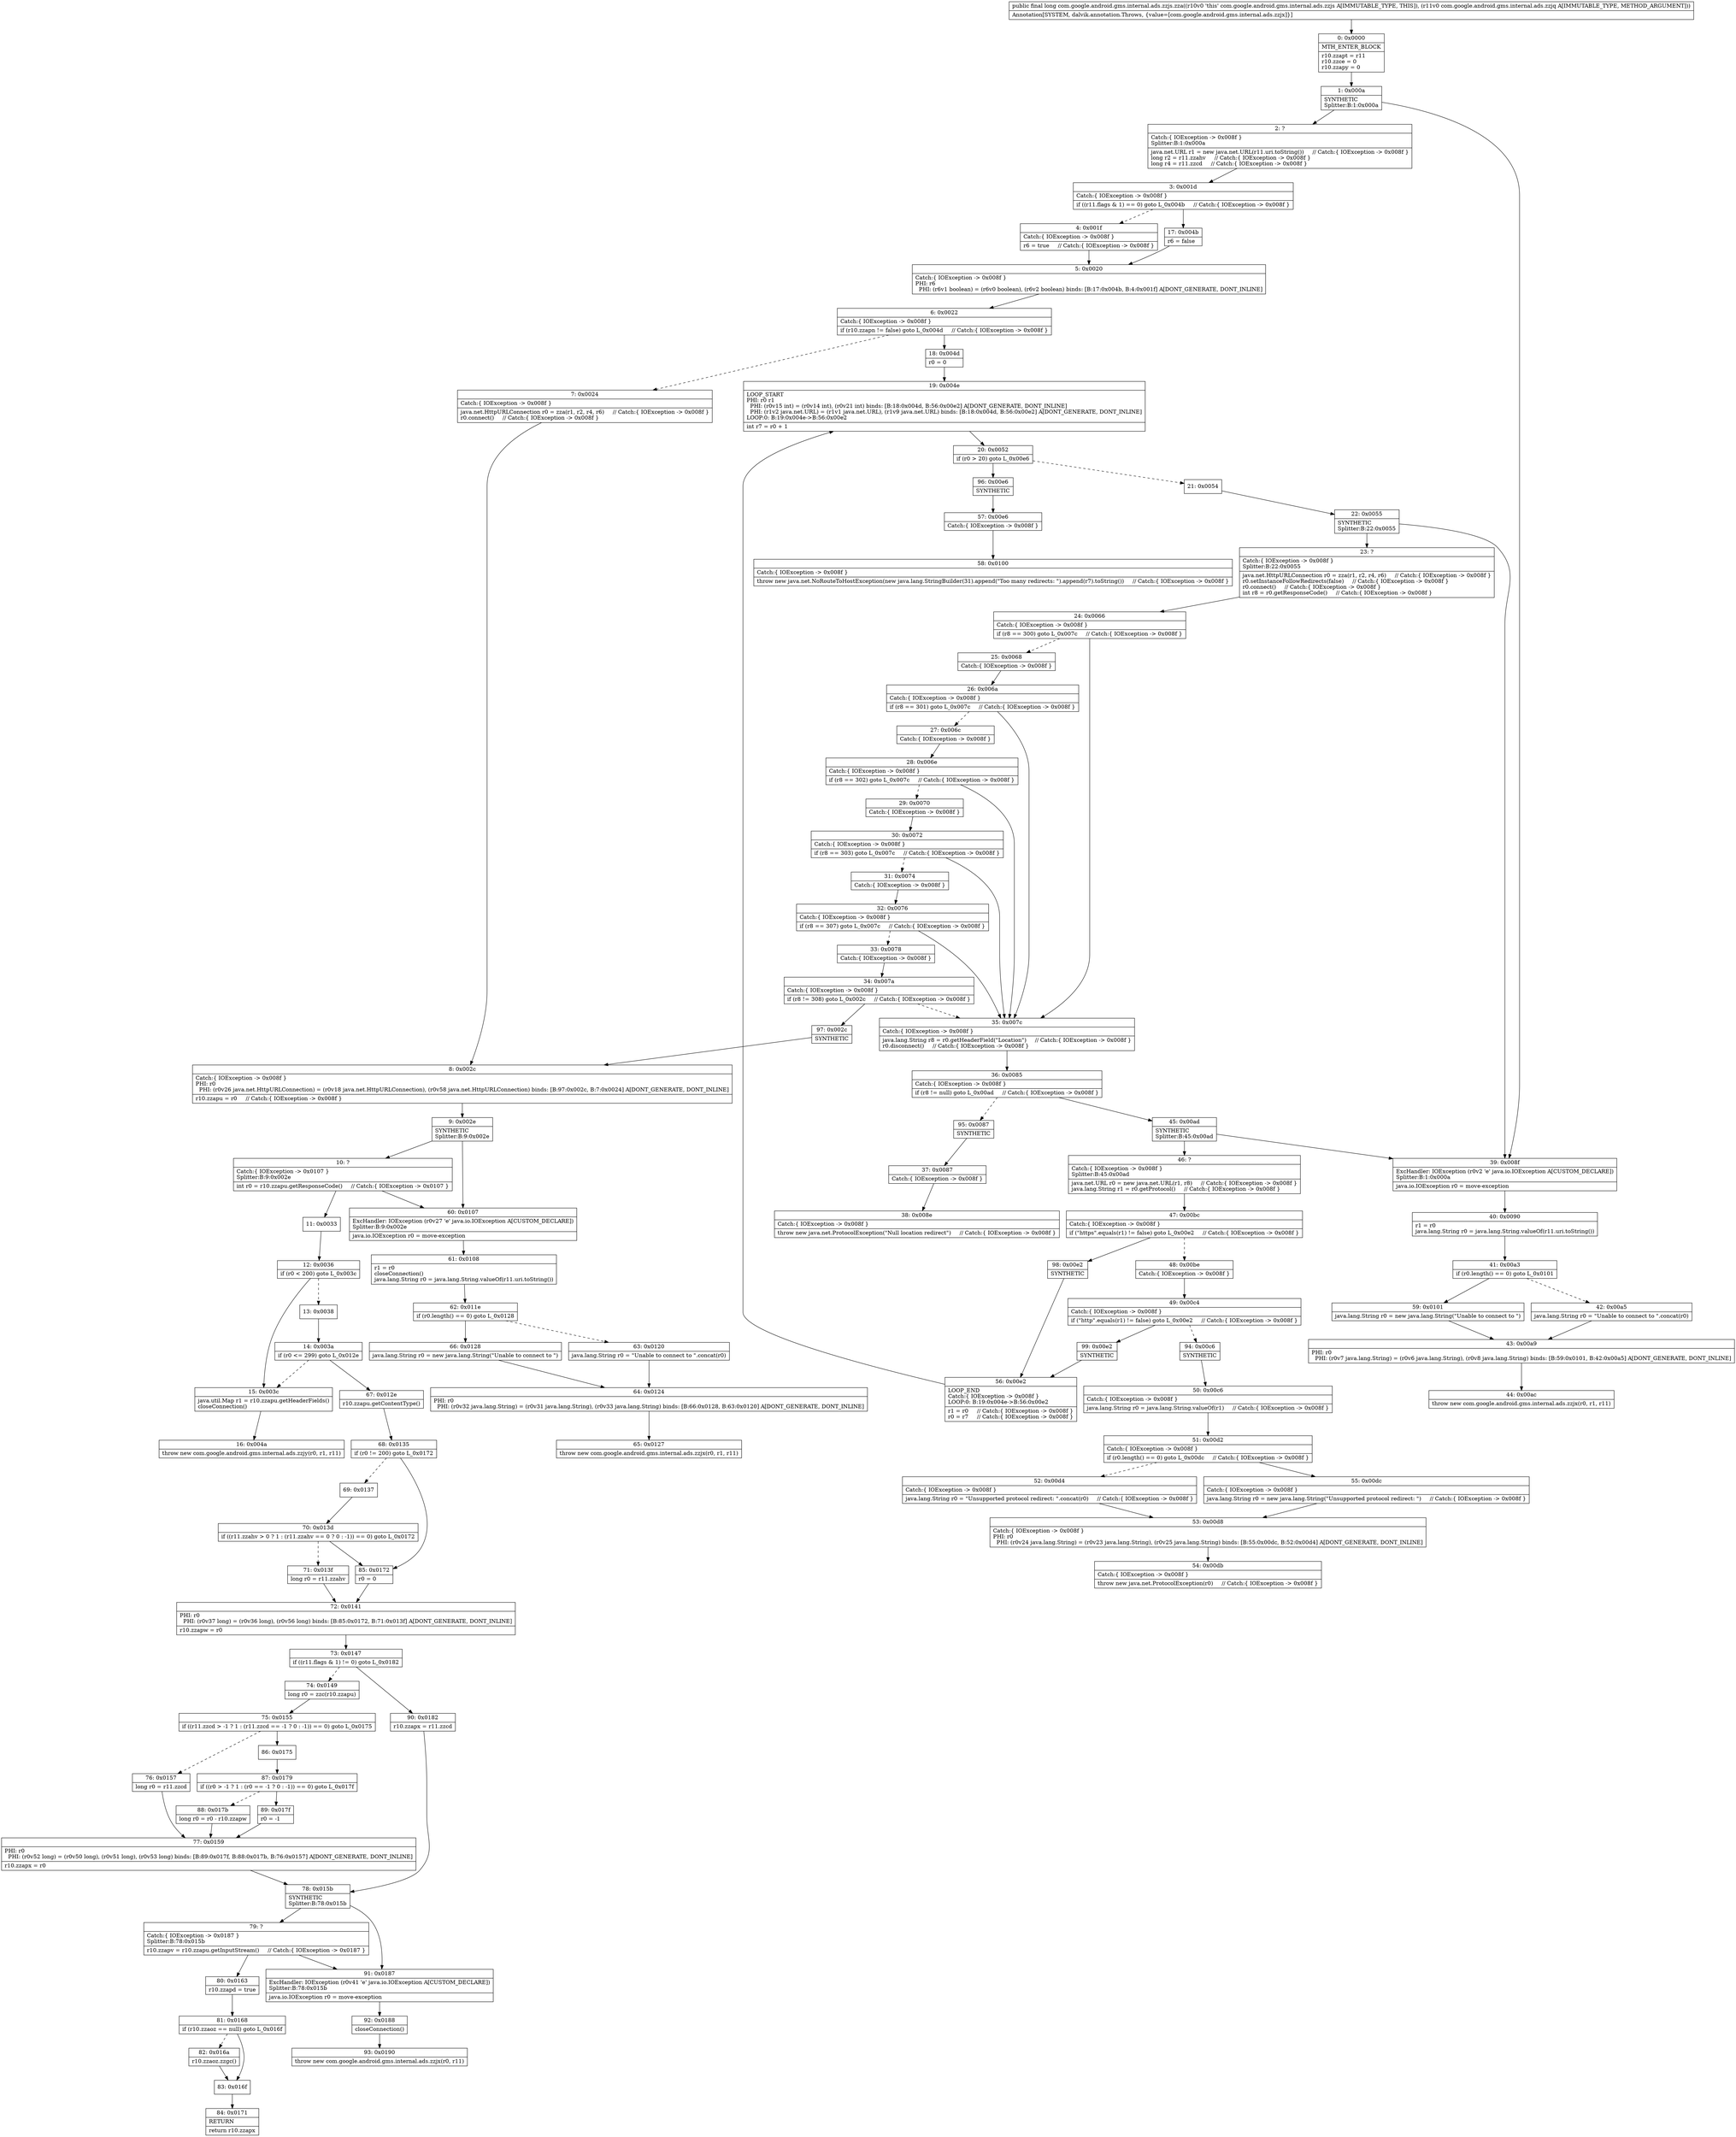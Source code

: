 digraph "CFG forcom.google.android.gms.internal.ads.zzjs.zza(Lcom\/google\/android\/gms\/internal\/ads\/zzjq;)J" {
Node_0 [shape=record,label="{0\:\ 0x0000|MTH_ENTER_BLOCK\l|r10.zzapt = r11\lr10.zzce = 0\lr10.zzapy = 0\l}"];
Node_1 [shape=record,label="{1\:\ 0x000a|SYNTHETIC\lSplitter:B:1:0x000a\l}"];
Node_2 [shape=record,label="{2\:\ ?|Catch:\{ IOException \-\> 0x008f \}\lSplitter:B:1:0x000a\l|java.net.URL r1 = new java.net.URL(r11.uri.toString())     \/\/ Catch:\{ IOException \-\> 0x008f \}\llong r2 = r11.zzahv     \/\/ Catch:\{ IOException \-\> 0x008f \}\llong r4 = r11.zzcd     \/\/ Catch:\{ IOException \-\> 0x008f \}\l}"];
Node_3 [shape=record,label="{3\:\ 0x001d|Catch:\{ IOException \-\> 0x008f \}\l|if ((r11.flags & 1) == 0) goto L_0x004b     \/\/ Catch:\{ IOException \-\> 0x008f \}\l}"];
Node_4 [shape=record,label="{4\:\ 0x001f|Catch:\{ IOException \-\> 0x008f \}\l|r6 = true     \/\/ Catch:\{ IOException \-\> 0x008f \}\l}"];
Node_5 [shape=record,label="{5\:\ 0x0020|Catch:\{ IOException \-\> 0x008f \}\lPHI: r6 \l  PHI: (r6v1 boolean) = (r6v0 boolean), (r6v2 boolean) binds: [B:17:0x004b, B:4:0x001f] A[DONT_GENERATE, DONT_INLINE]\l}"];
Node_6 [shape=record,label="{6\:\ 0x0022|Catch:\{ IOException \-\> 0x008f \}\l|if (r10.zzapn != false) goto L_0x004d     \/\/ Catch:\{ IOException \-\> 0x008f \}\l}"];
Node_7 [shape=record,label="{7\:\ 0x0024|Catch:\{ IOException \-\> 0x008f \}\l|java.net.HttpURLConnection r0 = zza(r1, r2, r4, r6)     \/\/ Catch:\{ IOException \-\> 0x008f \}\lr0.connect()     \/\/ Catch:\{ IOException \-\> 0x008f \}\l}"];
Node_8 [shape=record,label="{8\:\ 0x002c|Catch:\{ IOException \-\> 0x008f \}\lPHI: r0 \l  PHI: (r0v26 java.net.HttpURLConnection) = (r0v18 java.net.HttpURLConnection), (r0v58 java.net.HttpURLConnection) binds: [B:97:0x002c, B:7:0x0024] A[DONT_GENERATE, DONT_INLINE]\l|r10.zzapu = r0     \/\/ Catch:\{ IOException \-\> 0x008f \}\l}"];
Node_9 [shape=record,label="{9\:\ 0x002e|SYNTHETIC\lSplitter:B:9:0x002e\l}"];
Node_10 [shape=record,label="{10\:\ ?|Catch:\{ IOException \-\> 0x0107 \}\lSplitter:B:9:0x002e\l|int r0 = r10.zzapu.getResponseCode()     \/\/ Catch:\{ IOException \-\> 0x0107 \}\l}"];
Node_11 [shape=record,label="{11\:\ 0x0033}"];
Node_12 [shape=record,label="{12\:\ 0x0036|if (r0 \< 200) goto L_0x003c\l}"];
Node_13 [shape=record,label="{13\:\ 0x0038}"];
Node_14 [shape=record,label="{14\:\ 0x003a|if (r0 \<= 299) goto L_0x012e\l}"];
Node_15 [shape=record,label="{15\:\ 0x003c|java.util.Map r1 = r10.zzapu.getHeaderFields()\lcloseConnection()\l}"];
Node_16 [shape=record,label="{16\:\ 0x004a|throw new com.google.android.gms.internal.ads.zzjy(r0, r1, r11)\l}"];
Node_17 [shape=record,label="{17\:\ 0x004b|r6 = false\l}"];
Node_18 [shape=record,label="{18\:\ 0x004d|r0 = 0\l}"];
Node_19 [shape=record,label="{19\:\ 0x004e|LOOP_START\lPHI: r0 r1 \l  PHI: (r0v15 int) = (r0v14 int), (r0v21 int) binds: [B:18:0x004d, B:56:0x00e2] A[DONT_GENERATE, DONT_INLINE]\l  PHI: (r1v2 java.net.URL) = (r1v1 java.net.URL), (r1v9 java.net.URL) binds: [B:18:0x004d, B:56:0x00e2] A[DONT_GENERATE, DONT_INLINE]\lLOOP:0: B:19:0x004e\-\>B:56:0x00e2\l|int r7 = r0 + 1\l}"];
Node_20 [shape=record,label="{20\:\ 0x0052|if (r0 \> 20) goto L_0x00e6\l}"];
Node_21 [shape=record,label="{21\:\ 0x0054}"];
Node_22 [shape=record,label="{22\:\ 0x0055|SYNTHETIC\lSplitter:B:22:0x0055\l}"];
Node_23 [shape=record,label="{23\:\ ?|Catch:\{ IOException \-\> 0x008f \}\lSplitter:B:22:0x0055\l|java.net.HttpURLConnection r0 = zza(r1, r2, r4, r6)     \/\/ Catch:\{ IOException \-\> 0x008f \}\lr0.setInstanceFollowRedirects(false)     \/\/ Catch:\{ IOException \-\> 0x008f \}\lr0.connect()     \/\/ Catch:\{ IOException \-\> 0x008f \}\lint r8 = r0.getResponseCode()     \/\/ Catch:\{ IOException \-\> 0x008f \}\l}"];
Node_24 [shape=record,label="{24\:\ 0x0066|Catch:\{ IOException \-\> 0x008f \}\l|if (r8 == 300) goto L_0x007c     \/\/ Catch:\{ IOException \-\> 0x008f \}\l}"];
Node_25 [shape=record,label="{25\:\ 0x0068|Catch:\{ IOException \-\> 0x008f \}\l}"];
Node_26 [shape=record,label="{26\:\ 0x006a|Catch:\{ IOException \-\> 0x008f \}\l|if (r8 == 301) goto L_0x007c     \/\/ Catch:\{ IOException \-\> 0x008f \}\l}"];
Node_27 [shape=record,label="{27\:\ 0x006c|Catch:\{ IOException \-\> 0x008f \}\l}"];
Node_28 [shape=record,label="{28\:\ 0x006e|Catch:\{ IOException \-\> 0x008f \}\l|if (r8 == 302) goto L_0x007c     \/\/ Catch:\{ IOException \-\> 0x008f \}\l}"];
Node_29 [shape=record,label="{29\:\ 0x0070|Catch:\{ IOException \-\> 0x008f \}\l}"];
Node_30 [shape=record,label="{30\:\ 0x0072|Catch:\{ IOException \-\> 0x008f \}\l|if (r8 == 303) goto L_0x007c     \/\/ Catch:\{ IOException \-\> 0x008f \}\l}"];
Node_31 [shape=record,label="{31\:\ 0x0074|Catch:\{ IOException \-\> 0x008f \}\l}"];
Node_32 [shape=record,label="{32\:\ 0x0076|Catch:\{ IOException \-\> 0x008f \}\l|if (r8 == 307) goto L_0x007c     \/\/ Catch:\{ IOException \-\> 0x008f \}\l}"];
Node_33 [shape=record,label="{33\:\ 0x0078|Catch:\{ IOException \-\> 0x008f \}\l}"];
Node_34 [shape=record,label="{34\:\ 0x007a|Catch:\{ IOException \-\> 0x008f \}\l|if (r8 != 308) goto L_0x002c     \/\/ Catch:\{ IOException \-\> 0x008f \}\l}"];
Node_35 [shape=record,label="{35\:\ 0x007c|Catch:\{ IOException \-\> 0x008f \}\l|java.lang.String r8 = r0.getHeaderField(\"Location\")     \/\/ Catch:\{ IOException \-\> 0x008f \}\lr0.disconnect()     \/\/ Catch:\{ IOException \-\> 0x008f \}\l}"];
Node_36 [shape=record,label="{36\:\ 0x0085|Catch:\{ IOException \-\> 0x008f \}\l|if (r8 != null) goto L_0x00ad     \/\/ Catch:\{ IOException \-\> 0x008f \}\l}"];
Node_37 [shape=record,label="{37\:\ 0x0087|Catch:\{ IOException \-\> 0x008f \}\l}"];
Node_38 [shape=record,label="{38\:\ 0x008e|Catch:\{ IOException \-\> 0x008f \}\l|throw new java.net.ProtocolException(\"Null location redirect\")     \/\/ Catch:\{ IOException \-\> 0x008f \}\l}"];
Node_39 [shape=record,label="{39\:\ 0x008f|ExcHandler: IOException (r0v2 'e' java.io.IOException A[CUSTOM_DECLARE])\lSplitter:B:1:0x000a\l|java.io.IOException r0 = move\-exception\l}"];
Node_40 [shape=record,label="{40\:\ 0x0090|r1 = r0\ljava.lang.String r0 = java.lang.String.valueOf(r11.uri.toString())\l}"];
Node_41 [shape=record,label="{41\:\ 0x00a3|if (r0.length() == 0) goto L_0x0101\l}"];
Node_42 [shape=record,label="{42\:\ 0x00a5|java.lang.String r0 = \"Unable to connect to \".concat(r0)\l}"];
Node_43 [shape=record,label="{43\:\ 0x00a9|PHI: r0 \l  PHI: (r0v7 java.lang.String) = (r0v6 java.lang.String), (r0v8 java.lang.String) binds: [B:59:0x0101, B:42:0x00a5] A[DONT_GENERATE, DONT_INLINE]\l}"];
Node_44 [shape=record,label="{44\:\ 0x00ac|throw new com.google.android.gms.internal.ads.zzjx(r0, r1, r11)\l}"];
Node_45 [shape=record,label="{45\:\ 0x00ad|SYNTHETIC\lSplitter:B:45:0x00ad\l}"];
Node_46 [shape=record,label="{46\:\ ?|Catch:\{ IOException \-\> 0x008f \}\lSplitter:B:45:0x00ad\l|java.net.URL r0 = new java.net.URL(r1, r8)     \/\/ Catch:\{ IOException \-\> 0x008f \}\ljava.lang.String r1 = r0.getProtocol()     \/\/ Catch:\{ IOException \-\> 0x008f \}\l}"];
Node_47 [shape=record,label="{47\:\ 0x00bc|Catch:\{ IOException \-\> 0x008f \}\l|if (\"https\".equals(r1) != false) goto L_0x00e2     \/\/ Catch:\{ IOException \-\> 0x008f \}\l}"];
Node_48 [shape=record,label="{48\:\ 0x00be|Catch:\{ IOException \-\> 0x008f \}\l}"];
Node_49 [shape=record,label="{49\:\ 0x00c4|Catch:\{ IOException \-\> 0x008f \}\l|if (\"http\".equals(r1) != false) goto L_0x00e2     \/\/ Catch:\{ IOException \-\> 0x008f \}\l}"];
Node_50 [shape=record,label="{50\:\ 0x00c6|Catch:\{ IOException \-\> 0x008f \}\l|java.lang.String r0 = java.lang.String.valueOf(r1)     \/\/ Catch:\{ IOException \-\> 0x008f \}\l}"];
Node_51 [shape=record,label="{51\:\ 0x00d2|Catch:\{ IOException \-\> 0x008f \}\l|if (r0.length() == 0) goto L_0x00dc     \/\/ Catch:\{ IOException \-\> 0x008f \}\l}"];
Node_52 [shape=record,label="{52\:\ 0x00d4|Catch:\{ IOException \-\> 0x008f \}\l|java.lang.String r0 = \"Unsupported protocol redirect: \".concat(r0)     \/\/ Catch:\{ IOException \-\> 0x008f \}\l}"];
Node_53 [shape=record,label="{53\:\ 0x00d8|Catch:\{ IOException \-\> 0x008f \}\lPHI: r0 \l  PHI: (r0v24 java.lang.String) = (r0v23 java.lang.String), (r0v25 java.lang.String) binds: [B:55:0x00dc, B:52:0x00d4] A[DONT_GENERATE, DONT_INLINE]\l}"];
Node_54 [shape=record,label="{54\:\ 0x00db|Catch:\{ IOException \-\> 0x008f \}\l|throw new java.net.ProtocolException(r0)     \/\/ Catch:\{ IOException \-\> 0x008f \}\l}"];
Node_55 [shape=record,label="{55\:\ 0x00dc|Catch:\{ IOException \-\> 0x008f \}\l|java.lang.String r0 = new java.lang.String(\"Unsupported protocol redirect: \")     \/\/ Catch:\{ IOException \-\> 0x008f \}\l}"];
Node_56 [shape=record,label="{56\:\ 0x00e2|LOOP_END\lCatch:\{ IOException \-\> 0x008f \}\lLOOP:0: B:19:0x004e\-\>B:56:0x00e2\l|r1 = r0     \/\/ Catch:\{ IOException \-\> 0x008f \}\lr0 = r7     \/\/ Catch:\{ IOException \-\> 0x008f \}\l}"];
Node_57 [shape=record,label="{57\:\ 0x00e6|Catch:\{ IOException \-\> 0x008f \}\l}"];
Node_58 [shape=record,label="{58\:\ 0x0100|Catch:\{ IOException \-\> 0x008f \}\l|throw new java.net.NoRouteToHostException(new java.lang.StringBuilder(31).append(\"Too many redirects: \").append(r7).toString())     \/\/ Catch:\{ IOException \-\> 0x008f \}\l}"];
Node_59 [shape=record,label="{59\:\ 0x0101|java.lang.String r0 = new java.lang.String(\"Unable to connect to \")\l}"];
Node_60 [shape=record,label="{60\:\ 0x0107|ExcHandler: IOException (r0v27 'e' java.io.IOException A[CUSTOM_DECLARE])\lSplitter:B:9:0x002e\l|java.io.IOException r0 = move\-exception\l}"];
Node_61 [shape=record,label="{61\:\ 0x0108|r1 = r0\lcloseConnection()\ljava.lang.String r0 = java.lang.String.valueOf(r11.uri.toString())\l}"];
Node_62 [shape=record,label="{62\:\ 0x011e|if (r0.length() == 0) goto L_0x0128\l}"];
Node_63 [shape=record,label="{63\:\ 0x0120|java.lang.String r0 = \"Unable to connect to \".concat(r0)\l}"];
Node_64 [shape=record,label="{64\:\ 0x0124|PHI: r0 \l  PHI: (r0v32 java.lang.String) = (r0v31 java.lang.String), (r0v33 java.lang.String) binds: [B:66:0x0128, B:63:0x0120] A[DONT_GENERATE, DONT_INLINE]\l}"];
Node_65 [shape=record,label="{65\:\ 0x0127|throw new com.google.android.gms.internal.ads.zzjx(r0, r1, r11)\l}"];
Node_66 [shape=record,label="{66\:\ 0x0128|java.lang.String r0 = new java.lang.String(\"Unable to connect to \")\l}"];
Node_67 [shape=record,label="{67\:\ 0x012e|r10.zzapu.getContentType()\l}"];
Node_68 [shape=record,label="{68\:\ 0x0135|if (r0 != 200) goto L_0x0172\l}"];
Node_69 [shape=record,label="{69\:\ 0x0137}"];
Node_70 [shape=record,label="{70\:\ 0x013d|if ((r11.zzahv \> 0 ? 1 : (r11.zzahv == 0 ? 0 : \-1)) == 0) goto L_0x0172\l}"];
Node_71 [shape=record,label="{71\:\ 0x013f|long r0 = r11.zzahv\l}"];
Node_72 [shape=record,label="{72\:\ 0x0141|PHI: r0 \l  PHI: (r0v37 long) = (r0v36 long), (r0v56 long) binds: [B:85:0x0172, B:71:0x013f] A[DONT_GENERATE, DONT_INLINE]\l|r10.zzapw = r0\l}"];
Node_73 [shape=record,label="{73\:\ 0x0147|if ((r11.flags & 1) != 0) goto L_0x0182\l}"];
Node_74 [shape=record,label="{74\:\ 0x0149|long r0 = zzc(r10.zzapu)\l}"];
Node_75 [shape=record,label="{75\:\ 0x0155|if ((r11.zzcd \> \-1 ? 1 : (r11.zzcd == \-1 ? 0 : \-1)) == 0) goto L_0x0175\l}"];
Node_76 [shape=record,label="{76\:\ 0x0157|long r0 = r11.zzcd\l}"];
Node_77 [shape=record,label="{77\:\ 0x0159|PHI: r0 \l  PHI: (r0v52 long) = (r0v50 long), (r0v51 long), (r0v53 long) binds: [B:89:0x017f, B:88:0x017b, B:76:0x0157] A[DONT_GENERATE, DONT_INLINE]\l|r10.zzapx = r0\l}"];
Node_78 [shape=record,label="{78\:\ 0x015b|SYNTHETIC\lSplitter:B:78:0x015b\l}"];
Node_79 [shape=record,label="{79\:\ ?|Catch:\{ IOException \-\> 0x0187 \}\lSplitter:B:78:0x015b\l|r10.zzapv = r10.zzapu.getInputStream()     \/\/ Catch:\{ IOException \-\> 0x0187 \}\l}"];
Node_80 [shape=record,label="{80\:\ 0x0163|r10.zzapd = true\l}"];
Node_81 [shape=record,label="{81\:\ 0x0168|if (r10.zzaoz == null) goto L_0x016f\l}"];
Node_82 [shape=record,label="{82\:\ 0x016a|r10.zzaoz.zzgc()\l}"];
Node_83 [shape=record,label="{83\:\ 0x016f}"];
Node_84 [shape=record,label="{84\:\ 0x0171|RETURN\l|return r10.zzapx\l}"];
Node_85 [shape=record,label="{85\:\ 0x0172|r0 = 0\l}"];
Node_86 [shape=record,label="{86\:\ 0x0175}"];
Node_87 [shape=record,label="{87\:\ 0x0179|if ((r0 \> \-1 ? 1 : (r0 == \-1 ? 0 : \-1)) == 0) goto L_0x017f\l}"];
Node_88 [shape=record,label="{88\:\ 0x017b|long r0 = r0 \- r10.zzapw\l}"];
Node_89 [shape=record,label="{89\:\ 0x017f|r0 = \-1\l}"];
Node_90 [shape=record,label="{90\:\ 0x0182|r10.zzapx = r11.zzcd\l}"];
Node_91 [shape=record,label="{91\:\ 0x0187|ExcHandler: IOException (r0v41 'e' java.io.IOException A[CUSTOM_DECLARE])\lSplitter:B:78:0x015b\l|java.io.IOException r0 = move\-exception\l}"];
Node_92 [shape=record,label="{92\:\ 0x0188|closeConnection()\l}"];
Node_93 [shape=record,label="{93\:\ 0x0190|throw new com.google.android.gms.internal.ads.zzjx(r0, r11)\l}"];
Node_94 [shape=record,label="{94\:\ 0x00c6|SYNTHETIC\l}"];
Node_95 [shape=record,label="{95\:\ 0x0087|SYNTHETIC\l}"];
Node_96 [shape=record,label="{96\:\ 0x00e6|SYNTHETIC\l}"];
Node_97 [shape=record,label="{97\:\ 0x002c|SYNTHETIC\l}"];
Node_98 [shape=record,label="{98\:\ 0x00e2|SYNTHETIC\l}"];
Node_99 [shape=record,label="{99\:\ 0x00e2|SYNTHETIC\l}"];
MethodNode[shape=record,label="{public final long com.google.android.gms.internal.ads.zzjs.zza((r10v0 'this' com.google.android.gms.internal.ads.zzjs A[IMMUTABLE_TYPE, THIS]), (r11v0 com.google.android.gms.internal.ads.zzjq A[IMMUTABLE_TYPE, METHOD_ARGUMENT]))  | Annotation[SYSTEM, dalvik.annotation.Throws, \{value=[com.google.android.gms.internal.ads.zzjx]\}]\l}"];
MethodNode -> Node_0;
Node_0 -> Node_1;
Node_1 -> Node_2;
Node_1 -> Node_39;
Node_2 -> Node_3;
Node_3 -> Node_4[style=dashed];
Node_3 -> Node_17;
Node_4 -> Node_5;
Node_5 -> Node_6;
Node_6 -> Node_7[style=dashed];
Node_6 -> Node_18;
Node_7 -> Node_8;
Node_8 -> Node_9;
Node_9 -> Node_10;
Node_9 -> Node_60;
Node_10 -> Node_11;
Node_10 -> Node_60;
Node_11 -> Node_12;
Node_12 -> Node_13[style=dashed];
Node_12 -> Node_15;
Node_13 -> Node_14;
Node_14 -> Node_15[style=dashed];
Node_14 -> Node_67;
Node_15 -> Node_16;
Node_17 -> Node_5;
Node_18 -> Node_19;
Node_19 -> Node_20;
Node_20 -> Node_21[style=dashed];
Node_20 -> Node_96;
Node_21 -> Node_22;
Node_22 -> Node_23;
Node_22 -> Node_39;
Node_23 -> Node_24;
Node_24 -> Node_25[style=dashed];
Node_24 -> Node_35;
Node_25 -> Node_26;
Node_26 -> Node_27[style=dashed];
Node_26 -> Node_35;
Node_27 -> Node_28;
Node_28 -> Node_29[style=dashed];
Node_28 -> Node_35;
Node_29 -> Node_30;
Node_30 -> Node_31[style=dashed];
Node_30 -> Node_35;
Node_31 -> Node_32;
Node_32 -> Node_33[style=dashed];
Node_32 -> Node_35;
Node_33 -> Node_34;
Node_34 -> Node_35[style=dashed];
Node_34 -> Node_97;
Node_35 -> Node_36;
Node_36 -> Node_45;
Node_36 -> Node_95[style=dashed];
Node_37 -> Node_38;
Node_39 -> Node_40;
Node_40 -> Node_41;
Node_41 -> Node_42[style=dashed];
Node_41 -> Node_59;
Node_42 -> Node_43;
Node_43 -> Node_44;
Node_45 -> Node_46;
Node_45 -> Node_39;
Node_46 -> Node_47;
Node_47 -> Node_48[style=dashed];
Node_47 -> Node_98;
Node_48 -> Node_49;
Node_49 -> Node_94[style=dashed];
Node_49 -> Node_99;
Node_50 -> Node_51;
Node_51 -> Node_52[style=dashed];
Node_51 -> Node_55;
Node_52 -> Node_53;
Node_53 -> Node_54;
Node_55 -> Node_53;
Node_56 -> Node_19;
Node_57 -> Node_58;
Node_59 -> Node_43;
Node_60 -> Node_61;
Node_61 -> Node_62;
Node_62 -> Node_63[style=dashed];
Node_62 -> Node_66;
Node_63 -> Node_64;
Node_64 -> Node_65;
Node_66 -> Node_64;
Node_67 -> Node_68;
Node_68 -> Node_69[style=dashed];
Node_68 -> Node_85;
Node_69 -> Node_70;
Node_70 -> Node_71[style=dashed];
Node_70 -> Node_85;
Node_71 -> Node_72;
Node_72 -> Node_73;
Node_73 -> Node_74[style=dashed];
Node_73 -> Node_90;
Node_74 -> Node_75;
Node_75 -> Node_76[style=dashed];
Node_75 -> Node_86;
Node_76 -> Node_77;
Node_77 -> Node_78;
Node_78 -> Node_79;
Node_78 -> Node_91;
Node_79 -> Node_80;
Node_79 -> Node_91;
Node_80 -> Node_81;
Node_81 -> Node_82[style=dashed];
Node_81 -> Node_83;
Node_82 -> Node_83;
Node_83 -> Node_84;
Node_85 -> Node_72;
Node_86 -> Node_87;
Node_87 -> Node_88[style=dashed];
Node_87 -> Node_89;
Node_88 -> Node_77;
Node_89 -> Node_77;
Node_90 -> Node_78;
Node_91 -> Node_92;
Node_92 -> Node_93;
Node_94 -> Node_50;
Node_95 -> Node_37;
Node_96 -> Node_57;
Node_97 -> Node_8;
Node_98 -> Node_56;
Node_99 -> Node_56;
}

